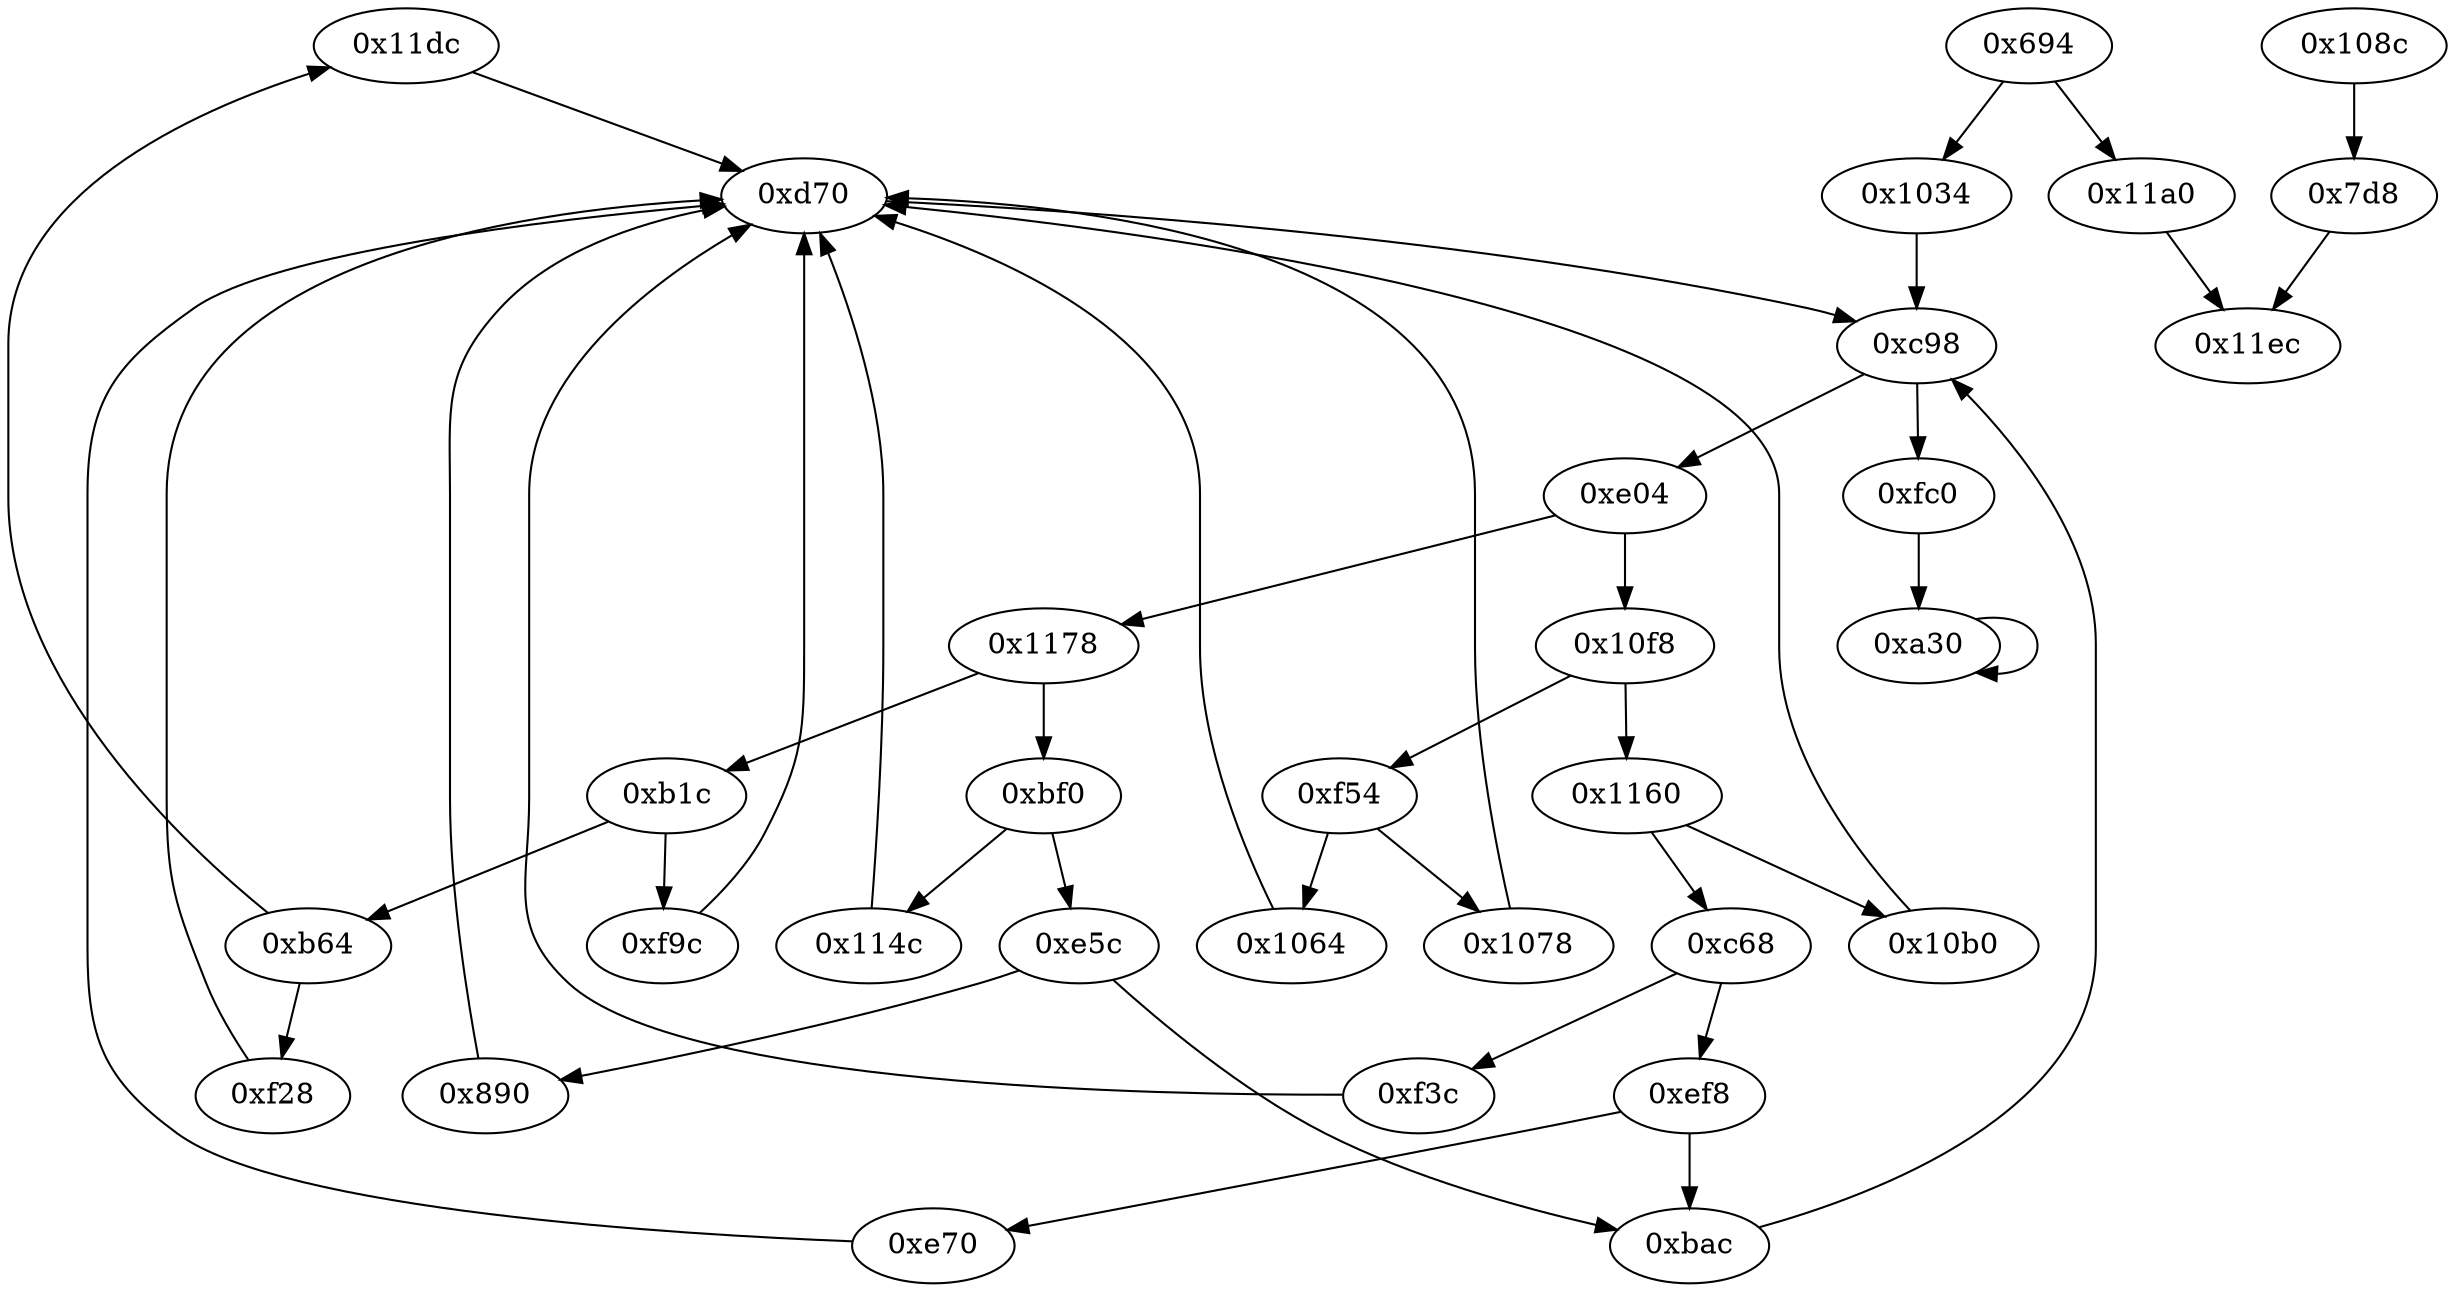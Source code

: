 digraph "" {
	graph ["edge"="{}",
		file="/Users/mark/Documents//论文//第二篇论文//2018-08-24交论文后的备份/2019/CFG/basic-algorithms/numtowords/1684_recovered.dot",
		"graph"="{u'file': u'/Users/mark/Documents//\u8bba\u6587//\u7b2c\u4e8c\u7bc7\u8bba\u6587//2018-08-24\u4ea4\u8bba\u6587\u540e\u7684\u5907\u4efd/\
2019/CFG/basic-algorithms/numtowords/1684_recovered.dot'}",
		"node"="{u'opcode': u''}"
	];
	"0x11dc"	 [opcode="[u'ldr', u'b']"];
	"0xd70"	 [opcode="[u'ldr', u'mov', u'str', u'ldr', u'str', u'mov', u'b']"];
	"0x11dc" -> "0xd70";
	"0xc98"	 [opcode="[u'ldr', u'str', u'str', u'ldr', u'ldr', u'ldr', u'cmp', u'mov', u'b']"];
	"0xfc0"	 [opcode="[u'ldr', u'b']"];
	"0xc98" -> "0xfc0";
	"0xe04"	 [opcode="[u'ldr', u'ldr', u'mov', u'smull', u'asr', u'add', u'mov', u'add', u'sub', u'str', u'ldr', u'b']"];
	"0xc98" -> "0xe04";
	"0x11a0"	 [opcode="[u'ldr', u'mov', u'b']"];
	"0x11ec"	 [opcode="[u'ldr', u'ldr', u'ldr', u'ldr', u'sub', u'mov', u'sub', u'pop']"];
	"0x11a0" -> "0x11ec";
	"0x1064"	 [opcode="[u'ldr', u'add', u'str', u'ldr', u'b']"];
	"0x1064" -> "0xd70";
	"0xbf0"	 [opcode="[u'ldr', u'ldr', u'ldr', u'cmp', u'mov', u'b']"];
	"0xe5c"	 [opcode="[u'ldr', u'ldr', u'cmp', u'mov', u'b']"];
	"0xbf0" -> "0xe5c";
	"0x114c"	 [opcode="[u'ldr', u'add', u'str', u'ldr', u'b']"];
	"0xbf0" -> "0x114c";
	"0x108c"	 [opcode="[u'ldr', u'ldr', u'b']"];
	"0x7d8"	 [opcode="[u'ldr', u'mov', u'b']"];
	"0x108c" -> "0x7d8";
	"0xb64"	 [opcode="[u'ldr', u'ldr', u'ldr', u'cmp', u'mov', u'b']"];
	"0xb64" -> "0x11dc";
	"0xf28"	 [opcode="[u'ldr', u'add', u'str', u'ldr', u'b']"];
	"0xb64" -> "0xf28";
	"0xb1c"	 [opcode="[u'ldr', u'ldr', u'ldr', u'cmp', u'mov', u'b']"];
	"0xb1c" -> "0xb64";
	"0xf9c"	 [opcode="[u'ldr', u'b']"];
	"0xb1c" -> "0xf9c";
	"0xd70" -> "0xc98";
	"0xa30"	 [opcode="[u'ldr', u'str', u'ldr', u'ldr', u'and', u'ldr', u'add', u'b']"];
	"0xfc0" -> "0xa30";
	"0x1034"	 [opcode="[u'str', u'ldr', u'ldr', u'b']"];
	"0x1034" -> "0xc98";
	"0x1160"	 [opcode="[u'ldr', u'ldr', u'ldr', u'cmp', u'mov', u'b']"];
	"0xc68"	 [opcode="[u'ldr', u'ldr', u'ldr', u'cmp', u'mov', u'b']"];
	"0x1160" -> "0xc68";
	"0x10b0"	 [opcode="[u'ldr', u'b']"];
	"0x1160" -> "0x10b0";
	"0xf3c"	 [opcode="[u'ldr', u'b']"];
	"0xf3c" -> "0xd70";
	"0x694"	 [opcode="[u'push', u'add', u'sub', u'sub', u'str', u'ldr', u'str', u'add', u'ldr', u'ldr', u'str', u'ldr', u'ldr', u'ldr', u'str', u'ldr', \
u'ldr', u'ldr', u'ldr', u'add', u'str', u'ldr', u'add', u'str', u'ldr', u'add', u'str', u'ldr', u'add', u'str', u'ldr', u'add', \
u'str', u'ldr', u'add', u'str', u'ldr', u'add', u'str', u'ldr', u'add', u'str', u'ldr', u'add', u'str', u'ldr', u'add', u'str', \
u'ldr', u'add', u'str', u'str', u'str', u'b']"];
	"0x694" -> "0x11a0";
	"0x694" -> "0x1034";
	"0x890"	 [opcode="[u'ldr', u'add', u'str', u'ldr', u'b']"];
	"0xe5c" -> "0x890";
	"0xbac"	 [opcode="[u'ldr', u'str', u'mov', u'ldr', u'b']"];
	"0xe5c" -> "0xbac";
	"0x10f8"	 [opcode="[u'ldr', u'ldr', u'ldr', u'cmp', u'mov', u'b']"];
	"0xe04" -> "0x10f8";
	"0x1178"	 [opcode="[u'ldr', u'ldr', u'ldr', u'cmp', u'mov', u'b']"];
	"0xe04" -> "0x1178";
	"0xf28" -> "0xd70";
	"0xc68" -> "0xf3c";
	"0xef8"	 [opcode="[u'ldr', u'ldr', u'cmp', u'mov', u'b']"];
	"0xc68" -> "0xef8";
	"0x10f8" -> "0x1160";
	"0xf54"	 [opcode="[u'ldr', u'ldr', u'ldr', u'cmp', u'mov', u'b']"];
	"0x10f8" -> "0xf54";
	"0xf9c" -> "0xd70";
	"0xa30" -> "0xa30";
	"0x890" -> "0xd70";
	"0x10b0" -> "0xd70";
	"0x1178" -> "0xbf0";
	"0x1178" -> "0xb1c";
	"0x7d8" -> "0x11ec";
	"0xbac" -> "0xc98";
	"0x1078"	 [opcode="[u'ldr', u'add', u'str', u'ldr', u'b']"];
	"0x1078" -> "0xd70";
	"0xef8" -> "0xbac";
	"0xe70"	 [opcode="[u'ldr', u'b']"];
	"0xef8" -> "0xe70";
	"0x114c" -> "0xd70";
	"0xf54" -> "0x1064";
	"0xf54" -> "0x1078";
	"0xe70" -> "0xd70";
}
